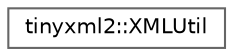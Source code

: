 digraph "Representação gráfica da hiearquia da classe"
{
 // LATEX_PDF_SIZE
  bgcolor="transparent";
  edge [fontname=Helvetica,fontsize=10,labelfontname=Helvetica,labelfontsize=10];
  node [fontname=Helvetica,fontsize=10,shape=box,height=0.2,width=0.4];
  rankdir="LR";
  Node0 [id="Node000000",label="tinyxml2::XMLUtil",height=0.2,width=0.4,color="grey40", fillcolor="white", style="filled",URL="$classtinyxml2_1_1_x_m_l_util.html",tooltip=" "];
}
